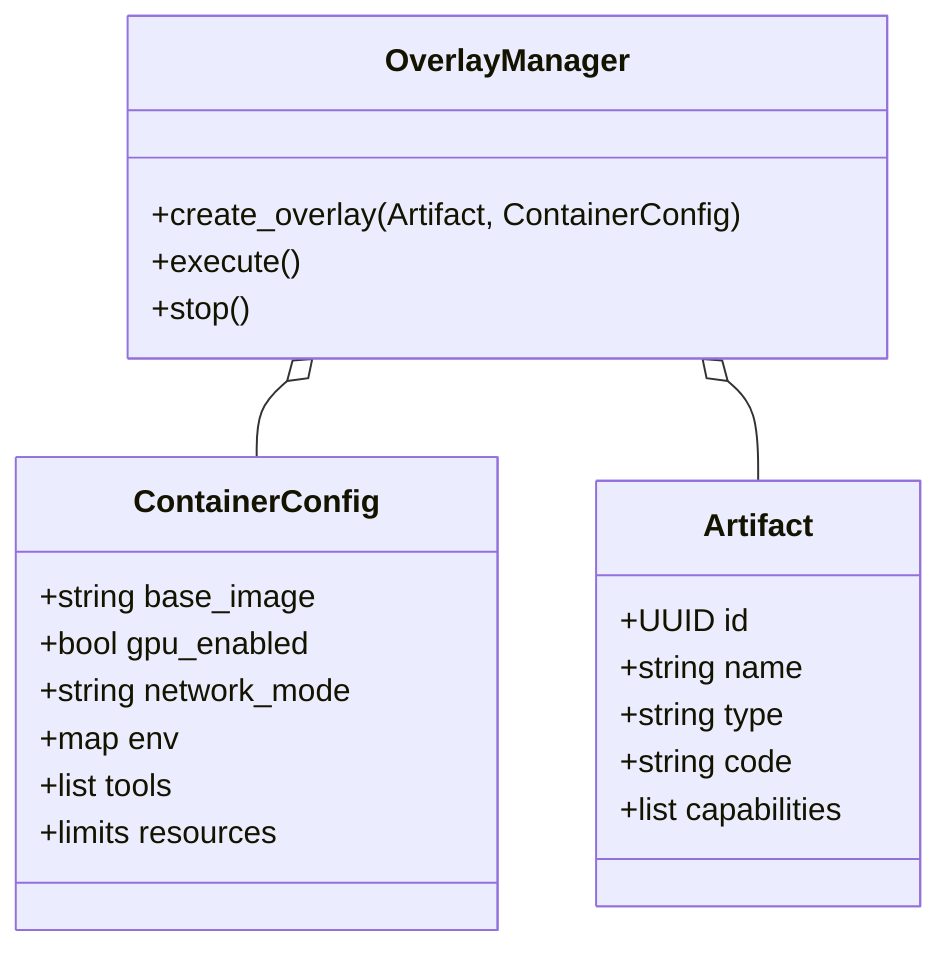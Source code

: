 classDiagram
  class ContainerConfig {
    +string base_image
    +bool gpu_enabled
    +string network_mode
    +map env
    +list tools
    +limits resources
  }
  class Artifact {
    +UUID id
    +string name
    +string type
    +string code
    +list capabilities
  }
  class OverlayManager {
    +create_overlay(Artifact, ContainerConfig)
    +execute()
    +stop()
  }
  OverlayManager o-- ContainerConfig
  OverlayManager o-- Artifact